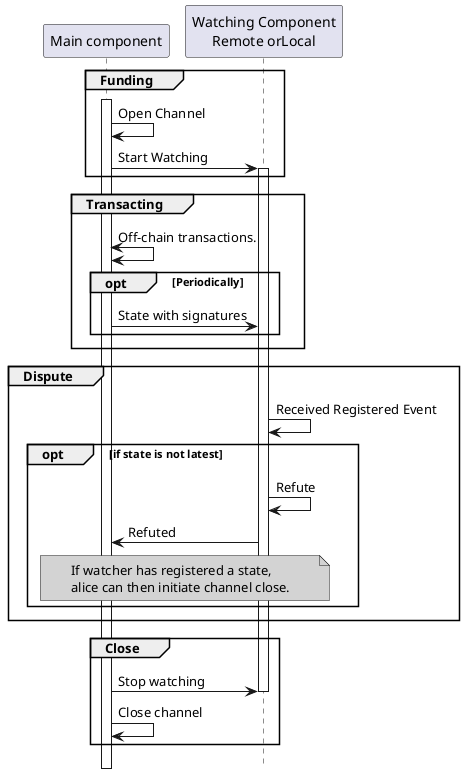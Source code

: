 @startuml watcher
!pragma teoz true
hide footbox

participant "Main component" as main_component
participant "Watching Component\nRemote orLocal" as watcher

group Funding

activate main_component
main_component -> main_component: Open Channel

main_component -> watcher: Start Watching
activate watcher

end

group Transacting 

main_component <-> main_component: Off-chain transactions.

opt Periodically
main_component -> watcher: State with signatures
end

end

group Dispute

watcher -> watcher: Received Registered Event

opt if state is not latest
watcher -> watcher: Refute
watcher -> main_component: Refuted
note over main_component, watcher #LightGray
If watcher has registered a state,
alice can then initiate channel close.
endnote
end

end


group Close 
main_component -> watcher: Stop watching
deactivate watcher
main_component -> main_component: Close channel

end



@enduml
